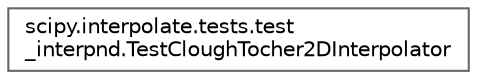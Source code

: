 digraph "Graphical Class Hierarchy"
{
 // LATEX_PDF_SIZE
  bgcolor="transparent";
  edge [fontname=Helvetica,fontsize=10,labelfontname=Helvetica,labelfontsize=10];
  node [fontname=Helvetica,fontsize=10,shape=box,height=0.2,width=0.4];
  rankdir="LR";
  Node0 [id="Node000000",label="scipy.interpolate.tests.test\l_interpnd.TestCloughTocher2DInterpolator",height=0.2,width=0.4,color="grey40", fillcolor="white", style="filled",URL="$d2/d7c/classscipy_1_1interpolate_1_1tests_1_1test__interpnd_1_1TestCloughTocher2DInterpolator.html",tooltip=" "];
}
